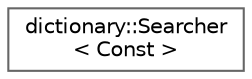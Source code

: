 digraph "Graphical Class Hierarchy"
{
 // LATEX_PDF_SIZE
  bgcolor="transparent";
  edge [fontname=Helvetica,fontsize=10,labelfontname=Helvetica,labelfontsize=10];
  node [fontname=Helvetica,fontsize=10,shape=box,height=0.2,width=0.4];
  rankdir="LR";
  Node0 [id="Node000000",label="dictionary::Searcher\l\< Const \>",height=0.2,width=0.4,color="grey40", fillcolor="white", style="filled",URL="$classFoam_1_1dictionary_1_1Searcher.html",tooltip=" "];
}

